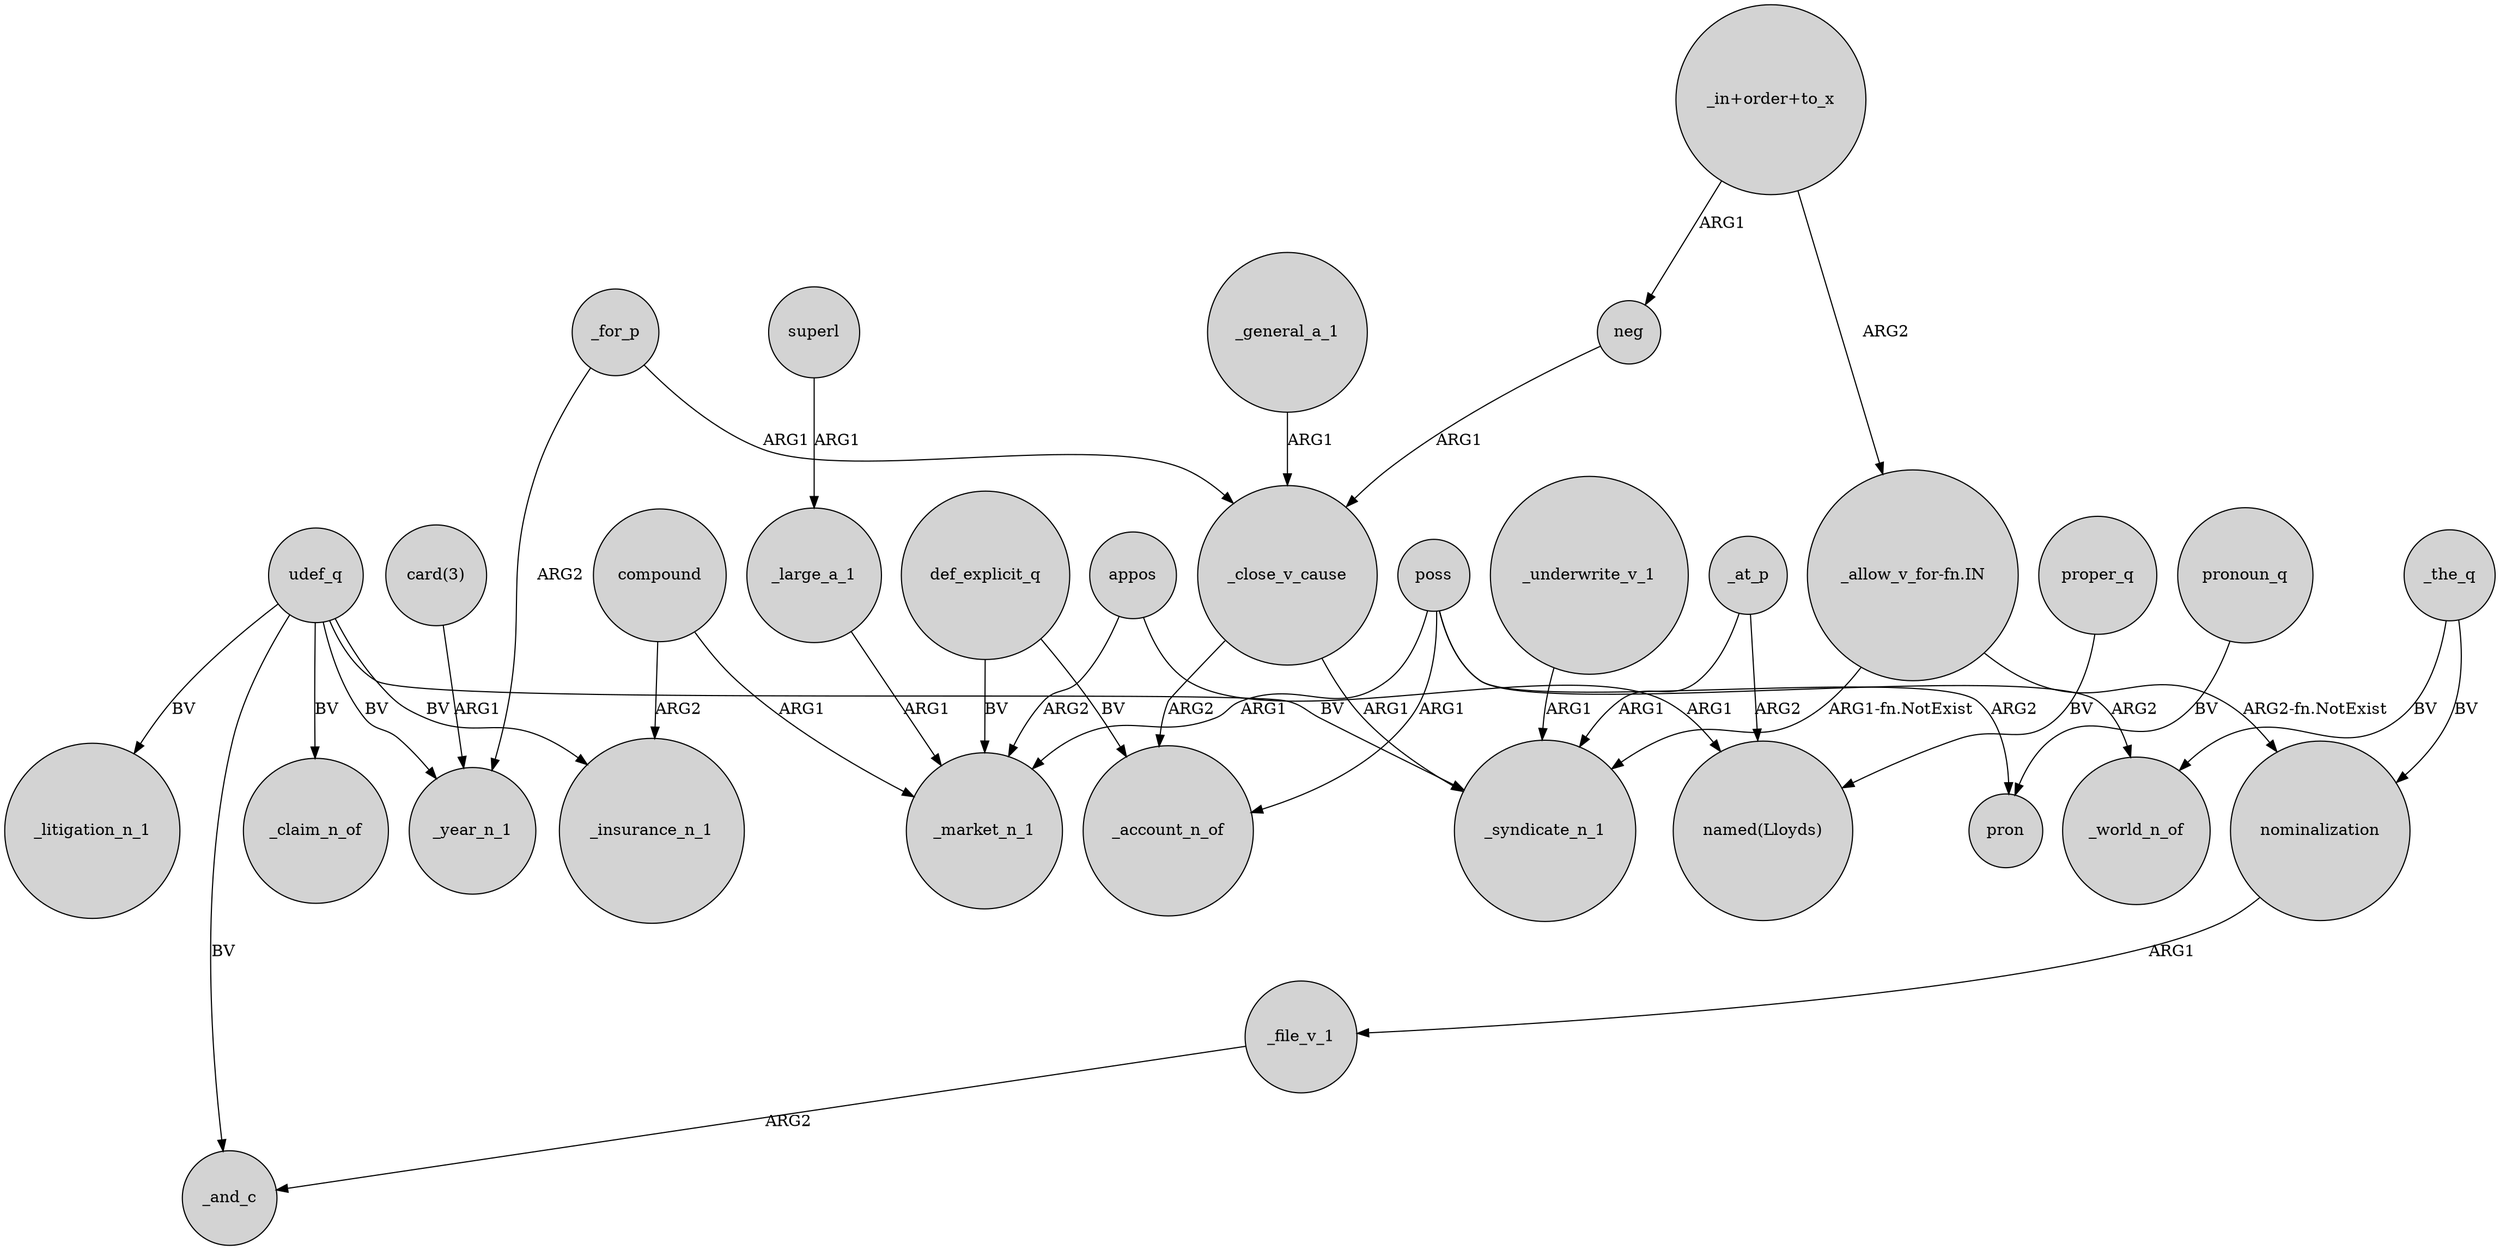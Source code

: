 digraph {
	node [shape=circle style=filled]
	superl -> _large_a_1 [label=ARG1]
	compound -> _insurance_n_1 [label=ARG2]
	poss -> pron [label=ARG2]
	_for_p -> _year_n_1 [label=ARG2]
	udef_q -> _insurance_n_1 [label=BV]
	udef_q -> _litigation_n_1 [label=BV]
	_at_p -> "named(Lloyds)" [label=ARG2]
	_at_p -> _syndicate_n_1 [label=ARG1]
	def_explicit_q -> _market_n_1 [label=BV]
	poss -> _market_n_1 [label=ARG1]
	_general_a_1 -> _close_v_cause [label=ARG1]
	appos -> "named(Lloyds)" [label=ARG1]
	_file_v_1 -> _and_c [label=ARG2]
	poss -> _account_n_of [label=ARG1]
	_large_a_1 -> _market_n_1 [label=ARG1]
	pronoun_q -> pron [label=BV]
	nominalization -> _file_v_1 [label=ARG1]
	udef_q -> _syndicate_n_1 [label=BV]
	"_in+order+to_x" -> neg [label=ARG1]
	def_explicit_q -> _account_n_of [label=BV]
	"card(3)" -> _year_n_1 [label=ARG1]
	_close_v_cause -> _syndicate_n_1 [label=ARG1]
	_close_v_cause -> _account_n_of [label=ARG2]
	"_in+order+to_x" -> "_allow_v_for-fn.IN" [label=ARG2]
	udef_q -> _year_n_1 [label=BV]
	"_allow_v_for-fn.IN" -> _syndicate_n_1 [label="ARG1-fn.NotExist"]
	poss -> _world_n_of [label=ARG2]
	compound -> _market_n_1 [label=ARG1]
	neg -> _close_v_cause [label=ARG1]
	udef_q -> _claim_n_of [label=BV]
	_for_p -> _close_v_cause [label=ARG1]
	_underwrite_v_1 -> _syndicate_n_1 [label=ARG1]
	"_allow_v_for-fn.IN" -> nominalization [label="ARG2-fn.NotExist"]
	udef_q -> _and_c [label=BV]
	_the_q -> _world_n_of [label=BV]
	proper_q -> "named(Lloyds)" [label=BV]
	appos -> _market_n_1 [label=ARG2]
	_the_q -> nominalization [label=BV]
}

